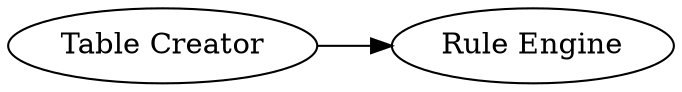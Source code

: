 digraph {
	"-5613613943532646452_1" [label="Table Creator"]
	"-5613613943532646452_2" [label="Rule Engine"]
	"-5613613943532646452_1" -> "-5613613943532646452_2"
	rankdir=LR
}
